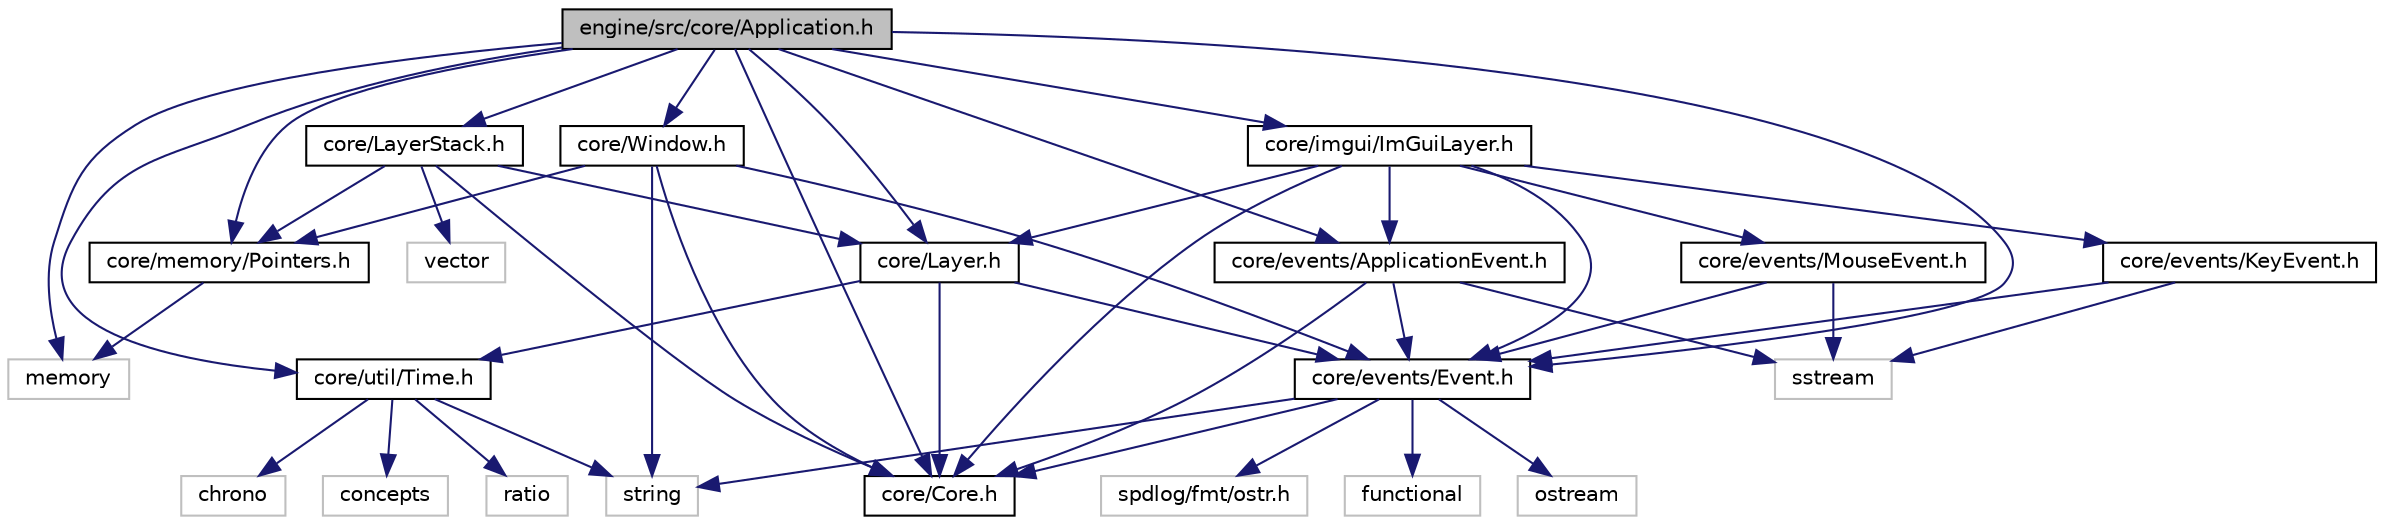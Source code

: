 digraph "engine/src/core/Application.h"
{
 // LATEX_PDF_SIZE
  edge [fontname="Helvetica",fontsize="10",labelfontname="Helvetica",labelfontsize="10"];
  node [fontname="Helvetica",fontsize="10",shape=record];
  Node1 [label="engine/src/core/Application.h",height=0.2,width=0.4,color="black", fillcolor="grey75", style="filled", fontcolor="black",tooltip="Contains the Application class definitions."];
  Node1 -> Node2 [color="midnightblue",fontsize="10",style="solid"];
  Node2 [label="memory",height=0.2,width=0.4,color="grey75", fillcolor="white", style="filled",tooltip=" "];
  Node1 -> Node3 [color="midnightblue",fontsize="10",style="solid"];
  Node3 [label="core/Core.h",height=0.2,width=0.4,color="black", fillcolor="white", style="filled",URL="$Core_8h.html",tooltip="Core macros to be used all throughout the engine for development and production purposes."];
  Node1 -> Node4 [color="midnightblue",fontsize="10",style="solid"];
  Node4 [label="core/Layer.h",height=0.2,width=0.4,color="black", fillcolor="white", style="filled",URL="$Layer_8h.html",tooltip="The Layer implementation that allows application to specify layers to be attached to the game."];
  Node4 -> Node3 [color="midnightblue",fontsize="10",style="solid"];
  Node4 -> Node5 [color="midnightblue",fontsize="10",style="solid"];
  Node5 [label="core/events/Event.h",height=0.2,width=0.4,color="black", fillcolor="white", style="filled",URL="$Event_8h.html",tooltip="The Event class and dispatcher core implementations."];
  Node5 -> Node6 [color="midnightblue",fontsize="10",style="solid"];
  Node6 [label="functional",height=0.2,width=0.4,color="grey75", fillcolor="white", style="filled",tooltip=" "];
  Node5 -> Node7 [color="midnightblue",fontsize="10",style="solid"];
  Node7 [label="ostream",height=0.2,width=0.4,color="grey75", fillcolor="white", style="filled",tooltip=" "];
  Node5 -> Node8 [color="midnightblue",fontsize="10",style="solid"];
  Node8 [label="string",height=0.2,width=0.4,color="grey75", fillcolor="white", style="filled",tooltip=" "];
  Node5 -> Node9 [color="midnightblue",fontsize="10",style="solid"];
  Node9 [label="spdlog/fmt/ostr.h",height=0.2,width=0.4,color="grey75", fillcolor="white", style="filled",tooltip=" "];
  Node5 -> Node3 [color="midnightblue",fontsize="10",style="solid"];
  Node4 -> Node10 [color="midnightblue",fontsize="10",style="solid"];
  Node10 [label="core/util/Time.h",height=0.2,width=0.4,color="black", fillcolor="white", style="filled",URL="$Time_8h.html",tooltip="Timing."];
  Node10 -> Node11 [color="midnightblue",fontsize="10",style="solid"];
  Node11 [label="chrono",height=0.2,width=0.4,color="grey75", fillcolor="white", style="filled",tooltip=" "];
  Node10 -> Node12 [color="midnightblue",fontsize="10",style="solid"];
  Node12 [label="concepts",height=0.2,width=0.4,color="grey75", fillcolor="white", style="filled",tooltip=" "];
  Node10 -> Node13 [color="midnightblue",fontsize="10",style="solid"];
  Node13 [label="ratio",height=0.2,width=0.4,color="grey75", fillcolor="white", style="filled",tooltip=" "];
  Node10 -> Node8 [color="midnightblue",fontsize="10",style="solid"];
  Node1 -> Node14 [color="midnightblue",fontsize="10",style="solid"];
  Node14 [label="core/LayerStack.h",height=0.2,width=0.4,color="black", fillcolor="white", style="filled",URL="$LayerStack_8h.html",tooltip="The LayerStack Definition for handling multiple layers."];
  Node14 -> Node15 [color="midnightblue",fontsize="10",style="solid"];
  Node15 [label="vector",height=0.2,width=0.4,color="grey75", fillcolor="white", style="filled",tooltip=" "];
  Node14 -> Node3 [color="midnightblue",fontsize="10",style="solid"];
  Node14 -> Node4 [color="midnightblue",fontsize="10",style="solid"];
  Node14 -> Node16 [color="midnightblue",fontsize="10",style="solid"];
  Node16 [label="core/memory/Pointers.h",height=0.2,width=0.4,color="black", fillcolor="white", style="filled",URL="$Pointers_8h.html",tooltip="Abstraction for handling pointers within the engine. Currently just aliases for unique and shared poi..."];
  Node16 -> Node2 [color="midnightblue",fontsize="10",style="solid"];
  Node1 -> Node17 [color="midnightblue",fontsize="10",style="solid"];
  Node17 [label="core/Window.h",height=0.2,width=0.4,color="black", fillcolor="white", style="filled",URL="$core_2Window_8h.html",tooltip="The Abstract Window definition."];
  Node17 -> Node8 [color="midnightblue",fontsize="10",style="solid"];
  Node17 -> Node3 [color="midnightblue",fontsize="10",style="solid"];
  Node17 -> Node5 [color="midnightblue",fontsize="10",style="solid"];
  Node17 -> Node16 [color="midnightblue",fontsize="10",style="solid"];
  Node1 -> Node18 [color="midnightblue",fontsize="10",style="solid"];
  Node18 [label="core/events/ApplicationEvent.h",height=0.2,width=0.4,color="black", fillcolor="white", style="filled",URL="$ApplicationEvent_8h.html",tooltip="Events that are to be specifically handled at the application level."];
  Node18 -> Node19 [color="midnightblue",fontsize="10",style="solid"];
  Node19 [label="sstream",height=0.2,width=0.4,color="grey75", fillcolor="white", style="filled",tooltip=" "];
  Node18 -> Node3 [color="midnightblue",fontsize="10",style="solid"];
  Node18 -> Node5 [color="midnightblue",fontsize="10",style="solid"];
  Node1 -> Node5 [color="midnightblue",fontsize="10",style="solid"];
  Node1 -> Node20 [color="midnightblue",fontsize="10",style="solid"];
  Node20 [label="core/imgui/ImGuiLayer.h",height=0.2,width=0.4,color="black", fillcolor="white", style="filled",URL="$ImGuiLayer_8h.html",tooltip="The ImGuiLayer implementation for dev tool creation."];
  Node20 -> Node3 [color="midnightblue",fontsize="10",style="solid"];
  Node20 -> Node4 [color="midnightblue",fontsize="10",style="solid"];
  Node20 -> Node18 [color="midnightblue",fontsize="10",style="solid"];
  Node20 -> Node5 [color="midnightblue",fontsize="10",style="solid"];
  Node20 -> Node21 [color="midnightblue",fontsize="10",style="solid"];
  Node21 [label="core/events/KeyEvent.h",height=0.2,width=0.4,color="black", fillcolor="white", style="filled",URL="$KeyEvent_8h.html",tooltip="Events that specifically deal with key input."];
  Node21 -> Node19 [color="midnightblue",fontsize="10",style="solid"];
  Node21 -> Node5 [color="midnightblue",fontsize="10",style="solid"];
  Node20 -> Node22 [color="midnightblue",fontsize="10",style="solid"];
  Node22 [label="core/events/MouseEvent.h",height=0.2,width=0.4,color="black", fillcolor="white", style="filled",URL="$MouseEvent_8h.html",tooltip="All events related mouse input."];
  Node22 -> Node19 [color="midnightblue",fontsize="10",style="solid"];
  Node22 -> Node5 [color="midnightblue",fontsize="10",style="solid"];
  Node1 -> Node16 [color="midnightblue",fontsize="10",style="solid"];
  Node1 -> Node10 [color="midnightblue",fontsize="10",style="solid"];
}
